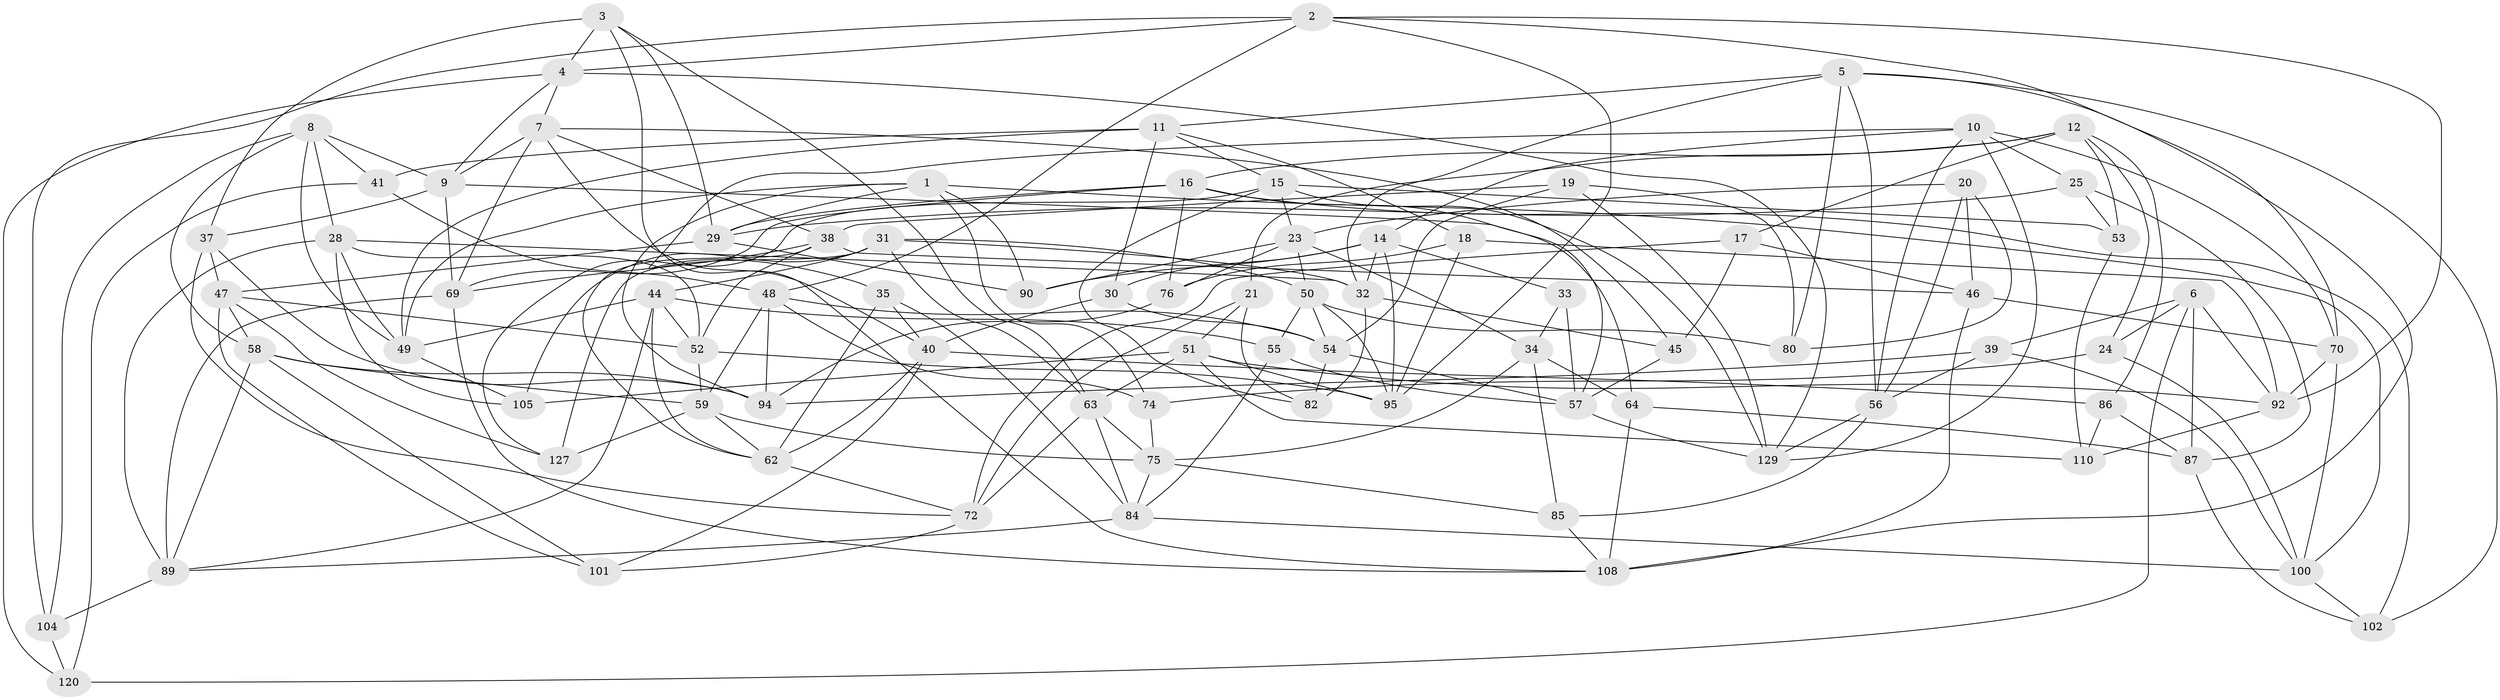 // original degree distribution, {4: 1.0}
// Generated by graph-tools (version 1.1) at 2025/42/03/06/25 10:42:24]
// undirected, 82 vertices, 212 edges
graph export_dot {
graph [start="1"]
  node [color=gray90,style=filled];
  1 [super="+67"];
  2 [super="+13"];
  3 [super="+78"];
  4 [super="+93"];
  5 [super="+116"];
  6 [super="+36"];
  7 [super="+22"];
  8 [super="+68"];
  9 [super="+60"];
  10 [super="+109"];
  11 [super="+71"];
  12 [super="+42"];
  14 [super="+26"];
  15 [super="+114"];
  16 [super="+27"];
  17;
  18;
  19;
  20;
  21;
  23 [super="+43"];
  24;
  25;
  28 [super="+73"];
  29 [super="+103"];
  30;
  31 [super="+61"];
  32 [super="+99"];
  33;
  34 [super="+81"];
  35;
  37 [super="+98"];
  38 [super="+66"];
  39;
  40 [super="+128"];
  41;
  44 [super="+88"];
  45;
  46 [super="+91"];
  47 [super="+117"];
  48 [super="+112"];
  49 [super="+97"];
  50 [super="+126"];
  51 [super="+124"];
  52 [super="+118"];
  53;
  54 [super="+96"];
  55;
  56 [super="+122"];
  57 [super="+113"];
  58 [super="+65"];
  59 [super="+111"];
  62 [super="+83"];
  63 [super="+134"];
  64;
  69 [super="+79"];
  70 [super="+133"];
  72 [super="+123"];
  74;
  75 [super="+77"];
  76;
  80;
  82;
  84 [super="+130"];
  85;
  86;
  87 [super="+106"];
  89 [super="+125"];
  90;
  92 [super="+115"];
  94 [super="+121"];
  95 [super="+107"];
  100 [super="+119"];
  101;
  102;
  104;
  105;
  108 [super="+131"];
  110;
  120;
  127;
  129 [super="+132"];
  1 -- 90;
  1 -- 29;
  1 -- 94;
  1 -- 74;
  1 -- 49;
  1 -- 100;
  2 -- 92;
  2 -- 4;
  2 -- 104;
  2 -- 70;
  2 -- 95;
  2 -- 48;
  3 -- 37 [weight=2];
  3 -- 108;
  3 -- 4;
  3 -- 29;
  3 -- 63;
  4 -- 120;
  4 -- 7;
  4 -- 9;
  4 -- 129;
  5 -- 11;
  5 -- 56;
  5 -- 32;
  5 -- 80;
  5 -- 108;
  5 -- 102;
  6 -- 24;
  6 -- 87 [weight=2];
  6 -- 120;
  6 -- 92;
  6 -- 39;
  7 -- 45;
  7 -- 9;
  7 -- 40;
  7 -- 69;
  7 -- 38;
  8 -- 104;
  8 -- 41;
  8 -- 9;
  8 -- 49;
  8 -- 58;
  8 -- 28;
  9 -- 37;
  9 -- 64;
  9 -- 69;
  10 -- 25;
  10 -- 35;
  10 -- 56;
  10 -- 129;
  10 -- 70;
  10 -- 14;
  11 -- 41;
  11 -- 15;
  11 -- 49;
  11 -- 18;
  11 -- 30;
  12 -- 53;
  12 -- 86;
  12 -- 16;
  12 -- 24;
  12 -- 17;
  12 -- 21;
  14 -- 90;
  14 -- 30;
  14 -- 32;
  14 -- 33;
  14 -- 95;
  15 -- 23;
  15 -- 127;
  15 -- 82;
  15 -- 129;
  15 -- 53;
  16 -- 102;
  16 -- 76;
  16 -- 69;
  16 -- 29;
  16 -- 57;
  17 -- 46;
  17 -- 45;
  17 -- 72;
  18 -- 92;
  18 -- 76;
  18 -- 95;
  19 -- 80;
  19 -- 54;
  19 -- 129;
  19 -- 38;
  20 -- 80;
  20 -- 46;
  20 -- 23;
  20 -- 56;
  21 -- 82;
  21 -- 51;
  21 -- 72;
  23 -- 34;
  23 -- 76;
  23 -- 90;
  23 -- 50;
  24 -- 74;
  24 -- 100;
  25 -- 53;
  25 -- 87;
  25 -- 29;
  28 -- 89;
  28 -- 49;
  28 -- 52;
  28 -- 32;
  28 -- 105;
  29 -- 90;
  29 -- 47;
  30 -- 40;
  30 -- 54;
  31 -- 105;
  31 -- 32;
  31 -- 50;
  31 -- 44;
  31 -- 127;
  31 -- 63;
  32 -- 45;
  32 -- 82;
  33 -- 34 [weight=2];
  33 -- 57;
  34 -- 64;
  34 -- 75;
  34 -- 85;
  35 -- 40;
  35 -- 84;
  35 -- 62;
  37 -- 72;
  37 -- 94;
  37 -- 47;
  38 -- 46;
  38 -- 52;
  38 -- 69;
  38 -- 62;
  39 -- 94;
  39 -- 100;
  39 -- 56;
  40 -- 101;
  40 -- 86;
  40 -- 62;
  41 -- 48;
  41 -- 120;
  44 -- 62;
  44 -- 55;
  44 -- 52;
  44 -- 49;
  44 -- 89;
  45 -- 57;
  46 -- 70 [weight=2];
  46 -- 108;
  47 -- 127;
  47 -- 58;
  47 -- 52;
  47 -- 101;
  48 -- 74;
  48 -- 59;
  48 -- 94;
  48 -- 54;
  49 -- 105;
  50 -- 95;
  50 -- 80;
  50 -- 55;
  50 -- 54;
  51 -- 110;
  51 -- 105;
  51 -- 95;
  51 -- 63;
  51 -- 92;
  52 -- 95;
  52 -- 59;
  53 -- 110;
  54 -- 82;
  54 -- 57;
  55 -- 57;
  55 -- 84;
  56 -- 85;
  56 -- 129;
  57 -- 129;
  58 -- 94;
  58 -- 101;
  58 -- 59;
  58 -- 89;
  59 -- 127;
  59 -- 75;
  59 -- 62;
  62 -- 72;
  63 -- 84;
  63 -- 75;
  63 -- 72;
  64 -- 87;
  64 -- 108;
  69 -- 108;
  69 -- 89;
  70 -- 100;
  70 -- 92;
  72 -- 101;
  74 -- 75;
  75 -- 85;
  75 -- 84;
  76 -- 94;
  84 -- 89;
  84 -- 100;
  85 -- 108;
  86 -- 110;
  86 -- 87;
  87 -- 102;
  89 -- 104;
  92 -- 110;
  100 -- 102;
  104 -- 120;
}
